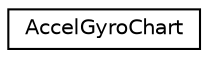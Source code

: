 digraph "Graphical Class Hierarchy"
{
 // LATEX_PDF_SIZE
  edge [fontname="Helvetica",fontsize="10",labelfontname="Helvetica",labelfontsize="10"];
  node [fontname="Helvetica",fontsize="10",shape=record];
  rankdir="LR";
  Node0 [label="AccelGyroChart",height=0.2,width=0.4,color="black", fillcolor="white", style="filled",URL="$classAccelGyroChart.html",tooltip=" "];
}
